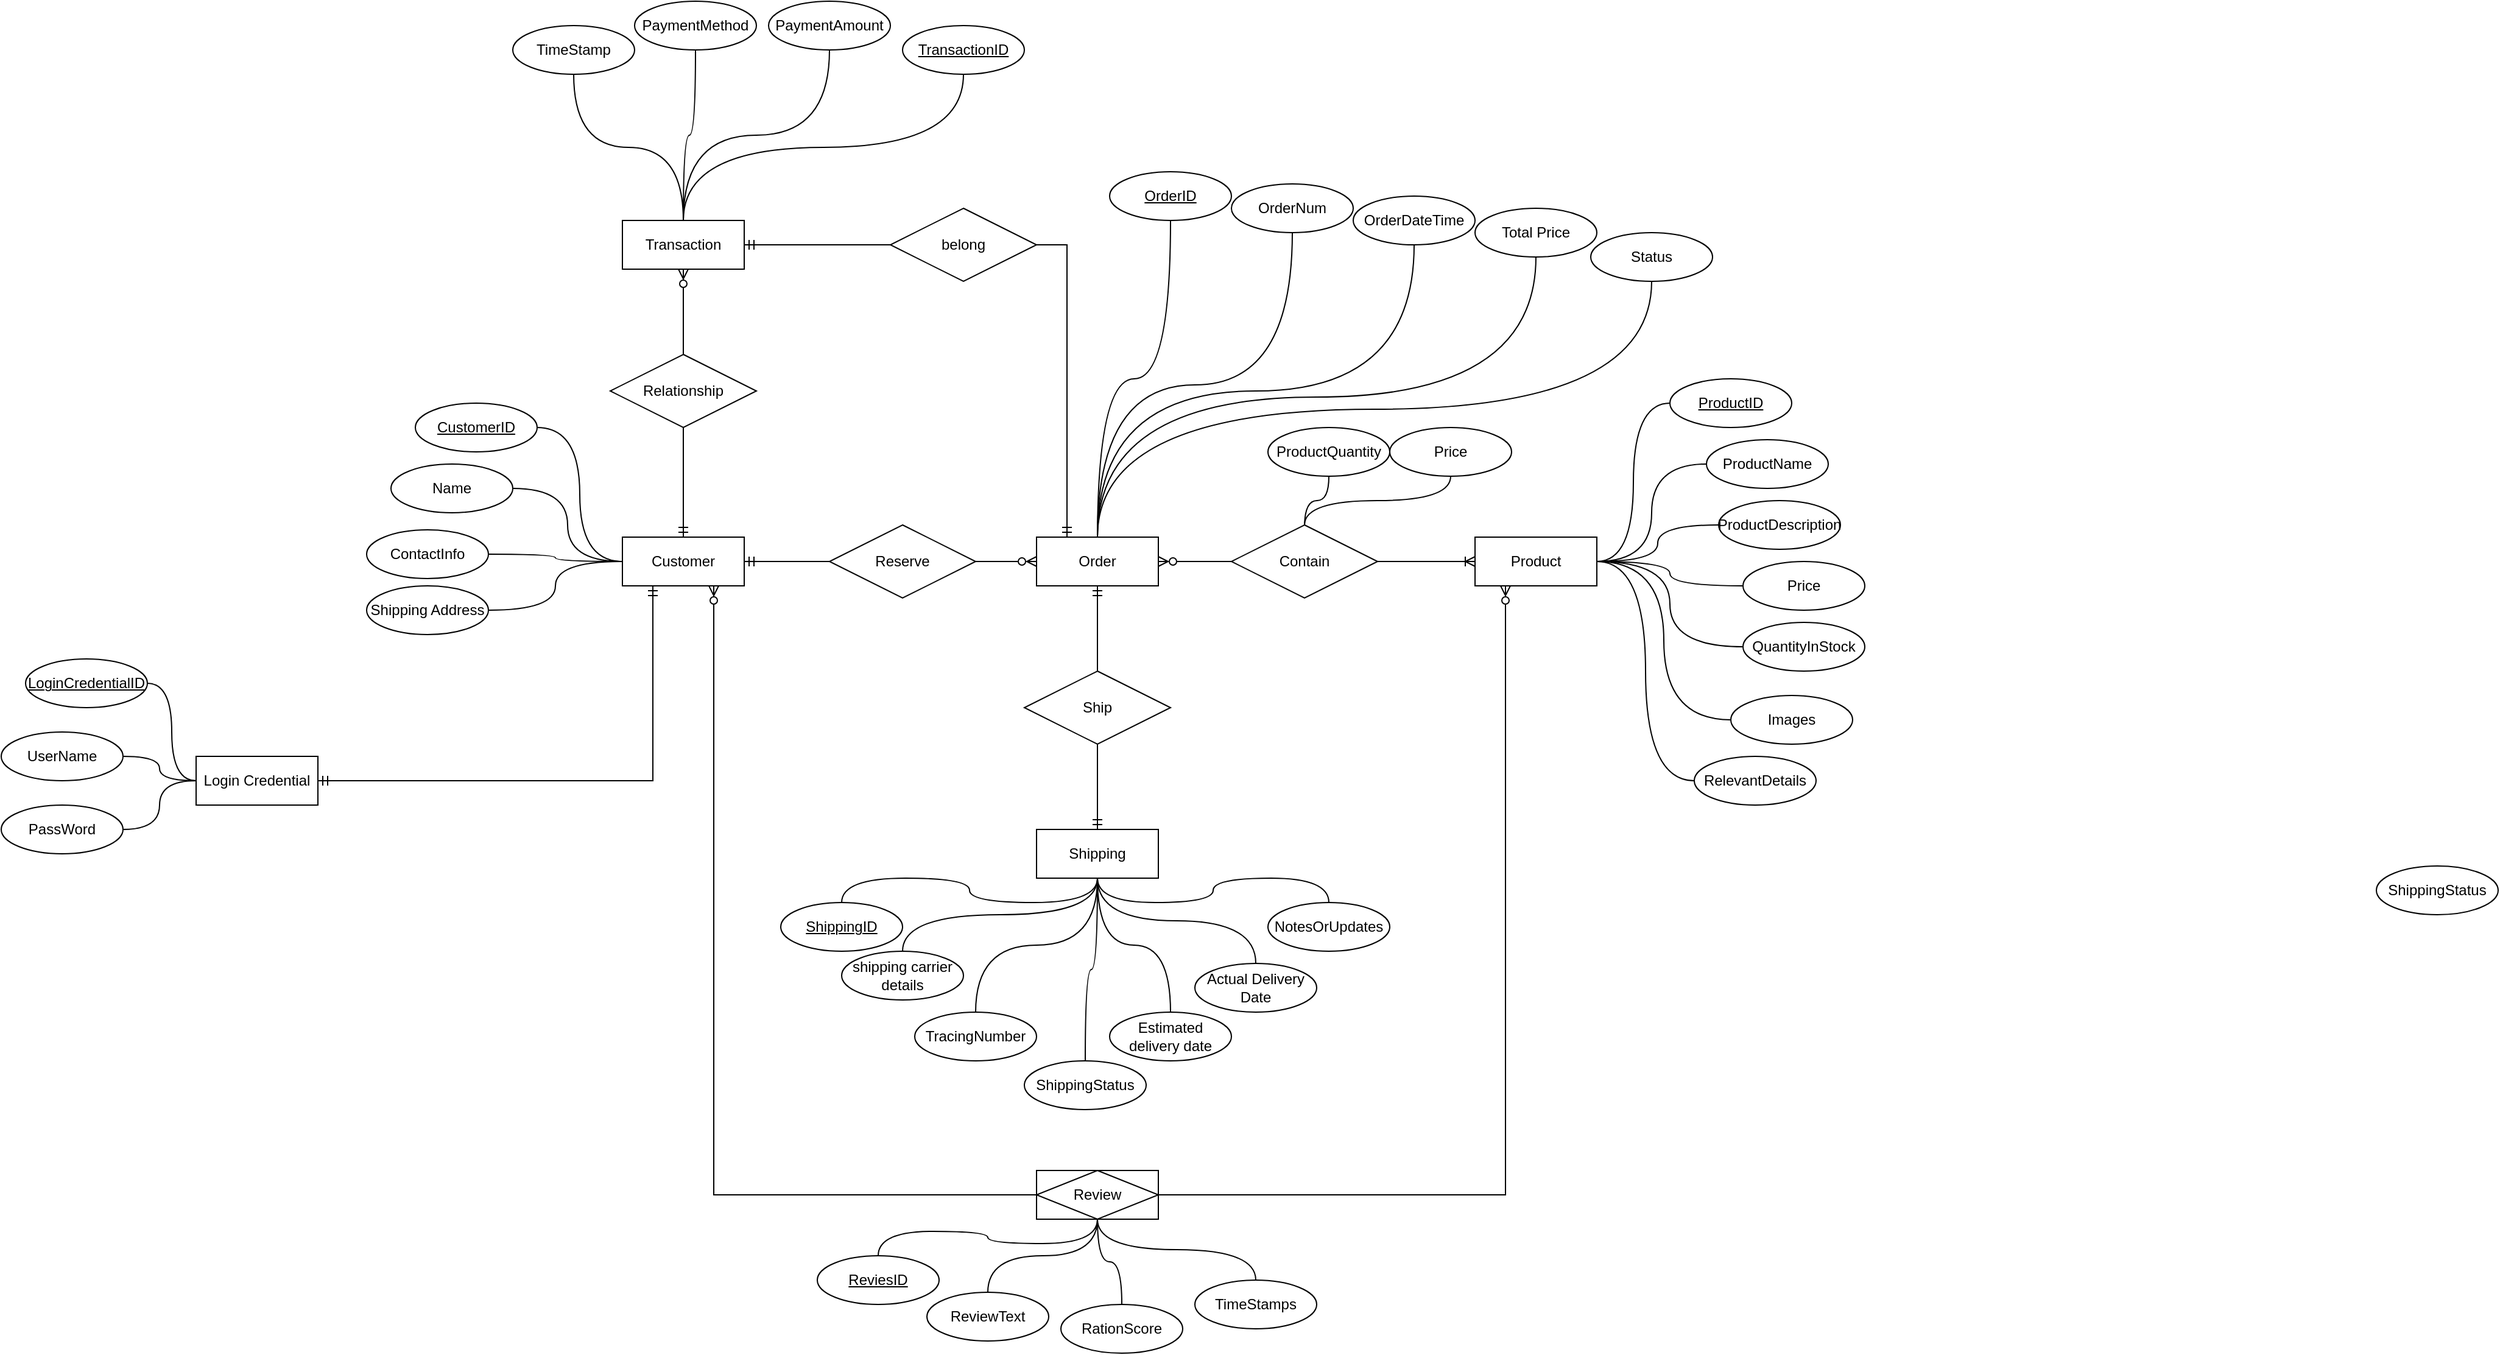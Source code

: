 <mxfile version="26.0.16">
  <diagram id="R2lEEEUBdFMjLlhIrx00" name="Page-1">
    <mxGraphModel dx="1684" dy="871" grid="1" gridSize="10" guides="1" tooltips="1" connect="1" arrows="1" fold="1" page="1" pageScale="1" pageWidth="850" pageHeight="1100" math="0" shadow="0" extFonts="Permanent Marker^https://fonts.googleapis.com/css?family=Permanent+Marker">
      <root>
        <mxCell id="0" />
        <mxCell id="1" parent="0" />
        <mxCell id="dj_mc97FHzltsNFz_EdP-20" style="edgeStyle=orthogonalEdgeStyle;rounded=0;orthogonalLoop=1;jettySize=auto;html=1;exitX=0.25;exitY=1;exitDx=0;exitDy=0;entryX=1;entryY=0.5;entryDx=0;entryDy=0;endArrow=none;startFill=0;startArrow=ERzeroToMany;labelBackgroundColor=none;fontColor=default;" parent="1" source="dj_mc97FHzltsNFz_EdP-1" target="dj_mc97FHzltsNFz_EdP-6" edge="1">
          <mxGeometry relative="1" as="geometry" />
        </mxCell>
        <mxCell id="dj_mc97FHzltsNFz_EdP-1" value="Product" style="whiteSpace=wrap;html=1;align=center;labelBackgroundColor=none;" parent="1" vertex="1">
          <mxGeometry x="720" y="640" width="100" height="40" as="geometry" />
        </mxCell>
        <mxCell id="dj_mc97FHzltsNFz_EdP-19" style="edgeStyle=orthogonalEdgeStyle;rounded=0;orthogonalLoop=1;jettySize=auto;html=1;exitX=0.75;exitY=1;exitDx=0;exitDy=0;entryX=0;entryY=0.5;entryDx=0;entryDy=0;endArrow=none;startFill=0;startArrow=ERzeroToMany;labelBackgroundColor=none;fontColor=default;" parent="1" source="dj_mc97FHzltsNFz_EdP-2" target="dj_mc97FHzltsNFz_EdP-6" edge="1">
          <mxGeometry relative="1" as="geometry" />
        </mxCell>
        <mxCell id="pvcjsotyBJK7agMQeNmV-21" style="edgeStyle=orthogonalEdgeStyle;rounded=0;orthogonalLoop=1;jettySize=auto;html=1;exitX=0.25;exitY=1;exitDx=0;exitDy=0;entryX=1;entryY=0.5;entryDx=0;entryDy=0;endArrow=ERmandOne;endFill=0;startArrow=ERmandOne;startFill=0;" edge="1" parent="1" source="dj_mc97FHzltsNFz_EdP-2" target="pvcjsotyBJK7agMQeNmV-14">
          <mxGeometry relative="1" as="geometry" />
        </mxCell>
        <mxCell id="dj_mc97FHzltsNFz_EdP-2" value="Customer" style="whiteSpace=wrap;html=1;align=center;labelBackgroundColor=none;" parent="1" vertex="1">
          <mxGeometry x="20" y="640" width="100" height="40" as="geometry" />
        </mxCell>
        <mxCell id="dj_mc97FHzltsNFz_EdP-21" style="edgeStyle=orthogonalEdgeStyle;rounded=0;orthogonalLoop=1;jettySize=auto;html=1;exitX=0;exitY=0.5;exitDx=0;exitDy=0;entryX=1;entryY=0.5;entryDx=0;entryDy=0;startArrow=none;startFill=0;endArrow=ERmandOne;endFill=0;labelBackgroundColor=none;fontColor=default;" parent="1" source="dj_mc97FHzltsNFz_EdP-22" target="dj_mc97FHzltsNFz_EdP-4" edge="1">
          <mxGeometry relative="1" as="geometry" />
        </mxCell>
        <mxCell id="dj_mc97FHzltsNFz_EdP-3" value="Order" style="whiteSpace=wrap;html=1;align=center;labelBackgroundColor=none;" parent="1" vertex="1">
          <mxGeometry x="360" y="640" width="100" height="40" as="geometry" />
        </mxCell>
        <mxCell id="dj_mc97FHzltsNFz_EdP-4" value="Transaction" style="whiteSpace=wrap;html=1;align=center;labelBackgroundColor=none;" parent="1" vertex="1">
          <mxGeometry x="20" y="380" width="100" height="40" as="geometry" />
        </mxCell>
        <mxCell id="dj_mc97FHzltsNFz_EdP-5" value="Shipping" style="whiteSpace=wrap;html=1;align=center;labelBackgroundColor=none;" parent="1" vertex="1">
          <mxGeometry x="360" y="880" width="100" height="40" as="geometry" />
        </mxCell>
        <mxCell id="dj_mc97FHzltsNFz_EdP-6" value="Review" style="shape=associativeEntity;whiteSpace=wrap;html=1;align=center;labelBackgroundColor=none;" parent="1" vertex="1">
          <mxGeometry x="360" y="1160" width="100" height="40" as="geometry" />
        </mxCell>
        <mxCell id="dj_mc97FHzltsNFz_EdP-11" style="edgeStyle=orthogonalEdgeStyle;rounded=0;orthogonalLoop=1;jettySize=auto;html=1;exitX=1;exitY=0.5;exitDx=0;exitDy=0;entryX=0;entryY=0.5;entryDx=0;entryDy=0;endArrow=ERoneToMany;endFill=0;labelBackgroundColor=none;fontColor=default;" parent="1" source="dj_mc97FHzltsNFz_EdP-7" target="dj_mc97FHzltsNFz_EdP-1" edge="1">
          <mxGeometry relative="1" as="geometry" />
        </mxCell>
        <mxCell id="dj_mc97FHzltsNFz_EdP-12" style="edgeStyle=orthogonalEdgeStyle;rounded=0;orthogonalLoop=1;jettySize=auto;html=1;exitX=0;exitY=0.5;exitDx=0;exitDy=0;entryX=1;entryY=0.5;entryDx=0;entryDy=0;endArrow=ERzeroToMany;endFill=0;labelBackgroundColor=none;fontColor=default;" parent="1" source="dj_mc97FHzltsNFz_EdP-7" target="dj_mc97FHzltsNFz_EdP-3" edge="1">
          <mxGeometry relative="1" as="geometry" />
        </mxCell>
        <mxCell id="dj_mc97FHzltsNFz_EdP-7" value="Contain" style="shape=rhombus;perimeter=rhombusPerimeter;whiteSpace=wrap;html=1;align=center;labelBackgroundColor=none;" parent="1" vertex="1">
          <mxGeometry x="520" y="630" width="120" height="60" as="geometry" />
        </mxCell>
        <mxCell id="dj_mc97FHzltsNFz_EdP-9" style="edgeStyle=orthogonalEdgeStyle;rounded=0;orthogonalLoop=1;jettySize=auto;html=1;exitX=1;exitY=0.5;exitDx=0;exitDy=0;entryX=0;entryY=0.5;entryDx=0;entryDy=0;endArrow=ERzeroToMany;endFill=0;labelBackgroundColor=none;fontColor=default;" parent="1" source="dj_mc97FHzltsNFz_EdP-8" target="dj_mc97FHzltsNFz_EdP-3" edge="1">
          <mxGeometry relative="1" as="geometry" />
        </mxCell>
        <mxCell id="dj_mc97FHzltsNFz_EdP-10" style="edgeStyle=orthogonalEdgeStyle;rounded=0;orthogonalLoop=1;jettySize=auto;html=1;exitX=0;exitY=0.5;exitDx=0;exitDy=0;entryX=1;entryY=0.5;entryDx=0;entryDy=0;endArrow=ERmandOne;endFill=0;labelBackgroundColor=none;fontColor=default;" parent="1" source="dj_mc97FHzltsNFz_EdP-8" target="dj_mc97FHzltsNFz_EdP-2" edge="1">
          <mxGeometry relative="1" as="geometry" />
        </mxCell>
        <mxCell id="dj_mc97FHzltsNFz_EdP-8" value="Reserve" style="shape=rhombus;perimeter=rhombusPerimeter;whiteSpace=wrap;html=1;align=center;shadow=0;labelBackgroundColor=none;" parent="1" vertex="1">
          <mxGeometry x="190" y="630" width="120" height="60" as="geometry" />
        </mxCell>
        <mxCell id="dj_mc97FHzltsNFz_EdP-17" style="edgeStyle=orthogonalEdgeStyle;rounded=0;orthogonalLoop=1;jettySize=auto;html=1;exitX=0.5;exitY=0;exitDx=0;exitDy=0;entryX=0.5;entryY=1;entryDx=0;entryDy=0;endArrow=ERmandOne;endFill=0;labelBackgroundColor=none;fontColor=default;" parent="1" source="dj_mc97FHzltsNFz_EdP-16" target="dj_mc97FHzltsNFz_EdP-3" edge="1">
          <mxGeometry relative="1" as="geometry" />
        </mxCell>
        <mxCell id="dj_mc97FHzltsNFz_EdP-18" style="edgeStyle=orthogonalEdgeStyle;rounded=0;orthogonalLoop=1;jettySize=auto;html=1;exitX=0.5;exitY=1;exitDx=0;exitDy=0;entryX=0.5;entryY=0;entryDx=0;entryDy=0;endArrow=ERmandOne;endFill=0;labelBackgroundColor=none;fontColor=default;" parent="1" source="dj_mc97FHzltsNFz_EdP-16" target="dj_mc97FHzltsNFz_EdP-5" edge="1">
          <mxGeometry relative="1" as="geometry" />
        </mxCell>
        <mxCell id="dj_mc97FHzltsNFz_EdP-16" value="Ship" style="shape=rhombus;perimeter=rhombusPerimeter;whiteSpace=wrap;html=1;align=center;labelBackgroundColor=none;" parent="1" vertex="1">
          <mxGeometry x="350" y="750" width="120" height="60" as="geometry" />
        </mxCell>
        <mxCell id="dj_mc97FHzltsNFz_EdP-23" value="" style="edgeStyle=orthogonalEdgeStyle;rounded=0;orthogonalLoop=1;jettySize=auto;html=1;exitX=0.25;exitY=0;exitDx=0;exitDy=0;entryX=1;entryY=0.5;entryDx=0;entryDy=0;endArrow=none;startFill=0;startArrow=ERmandOne;labelBackgroundColor=none;fontColor=default;" parent="1" source="dj_mc97FHzltsNFz_EdP-3" target="dj_mc97FHzltsNFz_EdP-22" edge="1">
          <mxGeometry relative="1" as="geometry">
            <mxPoint x="385" y="640" as="sourcePoint" />
            <mxPoint x="130" y="420" as="targetPoint" />
          </mxGeometry>
        </mxCell>
        <mxCell id="dj_mc97FHzltsNFz_EdP-22" value="belong" style="shape=rhombus;perimeter=rhombusPerimeter;whiteSpace=wrap;html=1;align=center;labelBackgroundColor=none;" parent="1" vertex="1">
          <mxGeometry x="240" y="370" width="120" height="60" as="geometry" />
        </mxCell>
        <mxCell id="dj_mc97FHzltsNFz_EdP-25" value="" style="edgeStyle=orthogonalEdgeStyle;rounded=0;orthogonalLoop=1;jettySize=auto;html=1;endArrow=ERmandOne;endFill=0;labelBackgroundColor=none;fontColor=default;" parent="1" source="dj_mc97FHzltsNFz_EdP-24" target="dj_mc97FHzltsNFz_EdP-2" edge="1">
          <mxGeometry relative="1" as="geometry" />
        </mxCell>
        <mxCell id="dj_mc97FHzltsNFz_EdP-26" value="" style="edgeStyle=orthogonalEdgeStyle;rounded=0;orthogonalLoop=1;jettySize=auto;html=1;endArrow=ERzeroToMany;endFill=0;labelBackgroundColor=none;fontColor=default;" parent="1" source="dj_mc97FHzltsNFz_EdP-24" target="dj_mc97FHzltsNFz_EdP-4" edge="1">
          <mxGeometry relative="1" as="geometry" />
        </mxCell>
        <mxCell id="dj_mc97FHzltsNFz_EdP-24" value="Relationship" style="shape=rhombus;perimeter=rhombusPerimeter;whiteSpace=wrap;html=1;align=center;labelBackgroundColor=none;" parent="1" vertex="1">
          <mxGeometry x="10" y="490" width="120" height="60" as="geometry" />
        </mxCell>
        <mxCell id="dj_mc97FHzltsNFz_EdP-65" style="edgeStyle=orthogonalEdgeStyle;rounded=0;orthogonalLoop=1;jettySize=auto;html=1;exitX=0;exitY=0.5;exitDx=0;exitDy=0;entryX=1;entryY=0.5;entryDx=0;entryDy=0;endArrow=none;startFill=0;curved=1;labelBackgroundColor=none;fontColor=default;" parent="1" source="dj_mc97FHzltsNFz_EdP-27" target="dj_mc97FHzltsNFz_EdP-1" edge="1">
          <mxGeometry relative="1" as="geometry" />
        </mxCell>
        <mxCell id="dj_mc97FHzltsNFz_EdP-27" value="ProductID" style="ellipse;whiteSpace=wrap;html=1;align=center;fontStyle=4;labelBackgroundColor=none;" parent="1" vertex="1">
          <mxGeometry x="880" y="510" width="100" height="40" as="geometry" />
        </mxCell>
        <mxCell id="dj_mc97FHzltsNFz_EdP-66" style="edgeStyle=orthogonalEdgeStyle;rounded=0;orthogonalLoop=1;jettySize=auto;html=1;exitX=0;exitY=0.5;exitDx=0;exitDy=0;entryX=1;entryY=0.5;entryDx=0;entryDy=0;endArrow=none;startFill=0;curved=1;labelBackgroundColor=none;fontColor=default;" parent="1" source="dj_mc97FHzltsNFz_EdP-28" target="dj_mc97FHzltsNFz_EdP-1" edge="1">
          <mxGeometry relative="1" as="geometry">
            <mxPoint x="870" y="640" as="targetPoint" />
          </mxGeometry>
        </mxCell>
        <mxCell id="dj_mc97FHzltsNFz_EdP-28" value="ProductName" style="ellipse;whiteSpace=wrap;html=1;align=center;labelBackgroundColor=none;" parent="1" vertex="1">
          <mxGeometry x="910" y="560" width="100" height="40" as="geometry" />
        </mxCell>
        <mxCell id="dj_mc97FHzltsNFz_EdP-67" style="edgeStyle=orthogonalEdgeStyle;rounded=0;orthogonalLoop=1;jettySize=auto;html=1;exitX=0;exitY=0.5;exitDx=0;exitDy=0;entryX=1;entryY=0.5;entryDx=0;entryDy=0;endArrow=none;startFill=0;curved=1;labelBackgroundColor=none;fontColor=default;" parent="1" source="dj_mc97FHzltsNFz_EdP-29" target="dj_mc97FHzltsNFz_EdP-1" edge="1">
          <mxGeometry relative="1" as="geometry" />
        </mxCell>
        <mxCell id="dj_mc97FHzltsNFz_EdP-29" value="ProductDescription" style="ellipse;whiteSpace=wrap;html=1;align=center;labelBackgroundColor=none;" parent="1" vertex="1">
          <mxGeometry x="920" y="610" width="100" height="40" as="geometry" />
        </mxCell>
        <mxCell id="dj_mc97FHzltsNFz_EdP-68" style="edgeStyle=orthogonalEdgeStyle;rounded=0;orthogonalLoop=1;jettySize=auto;html=1;exitX=0;exitY=0.5;exitDx=0;exitDy=0;entryX=1;entryY=0.5;entryDx=0;entryDy=0;endArrow=none;startFill=0;curved=1;labelBackgroundColor=none;fontColor=default;" parent="1" source="dj_mc97FHzltsNFz_EdP-30" target="dj_mc97FHzltsNFz_EdP-1" edge="1">
          <mxGeometry relative="1" as="geometry" />
        </mxCell>
        <mxCell id="dj_mc97FHzltsNFz_EdP-30" value="Price" style="ellipse;whiteSpace=wrap;html=1;align=center;labelBackgroundColor=none;" parent="1" vertex="1">
          <mxGeometry x="940" y="660" width="100" height="40" as="geometry" />
        </mxCell>
        <mxCell id="dj_mc97FHzltsNFz_EdP-69" style="edgeStyle=orthogonalEdgeStyle;rounded=0;orthogonalLoop=1;jettySize=auto;html=1;exitX=0;exitY=0.5;exitDx=0;exitDy=0;entryX=1;entryY=0.5;entryDx=0;entryDy=0;endArrow=none;startFill=0;curved=1;labelBackgroundColor=none;fontColor=default;" parent="1" source="dj_mc97FHzltsNFz_EdP-31" target="dj_mc97FHzltsNFz_EdP-1" edge="1">
          <mxGeometry relative="1" as="geometry" />
        </mxCell>
        <mxCell id="dj_mc97FHzltsNFz_EdP-31" value="QuantityInStock" style="ellipse;whiteSpace=wrap;html=1;align=center;labelBackgroundColor=none;" parent="1" vertex="1">
          <mxGeometry x="940" y="710" width="100" height="40" as="geometry" />
        </mxCell>
        <mxCell id="dj_mc97FHzltsNFz_EdP-70" style="edgeStyle=orthogonalEdgeStyle;rounded=0;orthogonalLoop=1;jettySize=auto;html=1;exitX=0;exitY=0.5;exitDx=0;exitDy=0;entryX=1;entryY=0.5;entryDx=0;entryDy=0;endArrow=none;startFill=0;curved=1;labelBackgroundColor=none;fontColor=default;" parent="1" source="dj_mc97FHzltsNFz_EdP-32" target="dj_mc97FHzltsNFz_EdP-1" edge="1">
          <mxGeometry relative="1" as="geometry" />
        </mxCell>
        <mxCell id="dj_mc97FHzltsNFz_EdP-32" value="Images" style="ellipse;whiteSpace=wrap;html=1;align=center;labelBackgroundColor=none;" parent="1" vertex="1">
          <mxGeometry x="930" y="770" width="100" height="40" as="geometry" />
        </mxCell>
        <mxCell id="dj_mc97FHzltsNFz_EdP-71" style="edgeStyle=orthogonalEdgeStyle;rounded=0;orthogonalLoop=1;jettySize=auto;html=1;exitX=0;exitY=0.5;exitDx=0;exitDy=0;entryX=1;entryY=0.5;entryDx=0;entryDy=0;endArrow=none;startFill=0;curved=1;labelBackgroundColor=none;fontColor=default;" parent="1" source="dj_mc97FHzltsNFz_EdP-33" target="dj_mc97FHzltsNFz_EdP-1" edge="1">
          <mxGeometry relative="1" as="geometry" />
        </mxCell>
        <mxCell id="dj_mc97FHzltsNFz_EdP-33" value="RelevantDetails" style="ellipse;whiteSpace=wrap;html=1;align=center;labelBackgroundColor=none;" parent="1" vertex="1">
          <mxGeometry x="900" y="820" width="100" height="40" as="geometry" />
        </mxCell>
        <mxCell id="dj_mc97FHzltsNFz_EdP-72" style="edgeStyle=orthogonalEdgeStyle;rounded=0;orthogonalLoop=1;jettySize=auto;html=1;exitX=1;exitY=0.5;exitDx=0;exitDy=0;entryX=0;entryY=0.5;entryDx=0;entryDy=0;endArrow=none;startFill=0;curved=1;labelBackgroundColor=none;fontColor=default;" parent="1" source="dj_mc97FHzltsNFz_EdP-34" target="dj_mc97FHzltsNFz_EdP-2" edge="1">
          <mxGeometry relative="1" as="geometry" />
        </mxCell>
        <mxCell id="dj_mc97FHzltsNFz_EdP-34" value="CustomerID" style="ellipse;whiteSpace=wrap;html=1;align=center;fontStyle=4;labelBackgroundColor=none;" parent="1" vertex="1">
          <mxGeometry x="-150" y="530" width="100" height="40" as="geometry" />
        </mxCell>
        <mxCell id="dj_mc97FHzltsNFz_EdP-73" style="edgeStyle=orthogonalEdgeStyle;rounded=0;orthogonalLoop=1;jettySize=auto;html=1;exitX=1;exitY=0.5;exitDx=0;exitDy=0;entryX=0;entryY=0.5;entryDx=0;entryDy=0;endArrow=none;startFill=0;curved=1;labelBackgroundColor=none;fontColor=default;" parent="1" source="dj_mc97FHzltsNFz_EdP-35" target="dj_mc97FHzltsNFz_EdP-2" edge="1">
          <mxGeometry relative="1" as="geometry">
            <mxPoint x="-40" y="670" as="targetPoint" />
          </mxGeometry>
        </mxCell>
        <mxCell id="dj_mc97FHzltsNFz_EdP-35" value="Name" style="ellipse;whiteSpace=wrap;html=1;align=center;labelBackgroundColor=none;" parent="1" vertex="1">
          <mxGeometry x="-170" y="580" width="100" height="40" as="geometry" />
        </mxCell>
        <mxCell id="dj_mc97FHzltsNFz_EdP-74" style="edgeStyle=orthogonalEdgeStyle;rounded=0;orthogonalLoop=1;jettySize=auto;html=1;exitX=1;exitY=0.5;exitDx=0;exitDy=0;entryX=0;entryY=0.5;entryDx=0;entryDy=0;endArrow=none;startFill=0;curved=1;labelBackgroundColor=none;fontColor=default;" parent="1" source="dj_mc97FHzltsNFz_EdP-36" target="dj_mc97FHzltsNFz_EdP-2" edge="1">
          <mxGeometry relative="1" as="geometry" />
        </mxCell>
        <mxCell id="dj_mc97FHzltsNFz_EdP-36" value="ContactInfo" style="ellipse;whiteSpace=wrap;html=1;align=center;labelBackgroundColor=none;" parent="1" vertex="1">
          <mxGeometry x="-190" y="634" width="100" height="40" as="geometry" />
        </mxCell>
        <mxCell id="dj_mc97FHzltsNFz_EdP-75" style="edgeStyle=orthogonalEdgeStyle;rounded=0;orthogonalLoop=1;jettySize=auto;html=1;exitX=1;exitY=0.5;exitDx=0;exitDy=0;entryX=0;entryY=0.5;entryDx=0;entryDy=0;endArrow=none;startFill=0;curved=1;labelBackgroundColor=none;fontColor=default;" parent="1" source="dj_mc97FHzltsNFz_EdP-37" target="dj_mc97FHzltsNFz_EdP-2" edge="1">
          <mxGeometry relative="1" as="geometry" />
        </mxCell>
        <mxCell id="dj_mc97FHzltsNFz_EdP-37" value="Shipping Address" style="ellipse;whiteSpace=wrap;html=1;align=center;labelBackgroundColor=none;" parent="1" vertex="1">
          <mxGeometry x="-190" y="680" width="100" height="40" as="geometry" />
        </mxCell>
        <mxCell id="dj_mc97FHzltsNFz_EdP-46" style="edgeStyle=orthogonalEdgeStyle;rounded=0;orthogonalLoop=1;jettySize=auto;html=1;exitX=0.5;exitY=1;exitDx=0;exitDy=0;curved=1;endArrow=none;startFill=0;labelBackgroundColor=none;fontColor=default;" parent="1" source="dj_mc97FHzltsNFz_EdP-39" edge="1">
          <mxGeometry relative="1" as="geometry">
            <mxPoint x="410.0" y="640" as="targetPoint" />
          </mxGeometry>
        </mxCell>
        <mxCell id="dj_mc97FHzltsNFz_EdP-39" value="OrderID" style="ellipse;whiteSpace=wrap;html=1;align=center;fontStyle=4;labelBackgroundColor=none;" parent="1" vertex="1">
          <mxGeometry x="420" y="340" width="100" height="40" as="geometry" />
        </mxCell>
        <mxCell id="dj_mc97FHzltsNFz_EdP-45" style="edgeStyle=orthogonalEdgeStyle;rounded=0;orthogonalLoop=1;jettySize=auto;html=1;exitX=0.5;exitY=1;exitDx=0;exitDy=0;entryX=0.5;entryY=0;entryDx=0;entryDy=0;curved=1;endArrow=none;startFill=0;labelBackgroundColor=none;fontColor=default;" parent="1" source="dj_mc97FHzltsNFz_EdP-40" target="dj_mc97FHzltsNFz_EdP-3" edge="1">
          <mxGeometry relative="1" as="geometry" />
        </mxCell>
        <mxCell id="dj_mc97FHzltsNFz_EdP-40" value="OrderNum" style="ellipse;whiteSpace=wrap;html=1;align=center;labelBackgroundColor=none;" parent="1" vertex="1">
          <mxGeometry x="520" y="350" width="100" height="40" as="geometry" />
        </mxCell>
        <mxCell id="dj_mc97FHzltsNFz_EdP-44" style="edgeStyle=orthogonalEdgeStyle;rounded=0;orthogonalLoop=1;jettySize=auto;html=1;exitX=0.5;exitY=1;exitDx=0;exitDy=0;entryX=0.5;entryY=0;entryDx=0;entryDy=0;curved=1;endArrow=none;startFill=0;labelBackgroundColor=none;fontColor=default;" parent="1" source="dj_mc97FHzltsNFz_EdP-41" target="dj_mc97FHzltsNFz_EdP-3" edge="1">
          <mxGeometry relative="1" as="geometry">
            <mxPoint x="460.0" y="580" as="targetPoint" />
          </mxGeometry>
        </mxCell>
        <mxCell id="dj_mc97FHzltsNFz_EdP-41" value="OrderDateTime" style="ellipse;whiteSpace=wrap;html=1;align=center;labelBackgroundColor=none;" parent="1" vertex="1">
          <mxGeometry x="620" y="360" width="100" height="40" as="geometry" />
        </mxCell>
        <mxCell id="dj_mc97FHzltsNFz_EdP-43" style="edgeStyle=orthogonalEdgeStyle;rounded=0;orthogonalLoop=1;jettySize=auto;html=1;exitX=0.5;exitY=1;exitDx=0;exitDy=0;entryX=0.5;entryY=0;entryDx=0;entryDy=0;curved=1;endArrow=none;startFill=0;labelBackgroundColor=none;fontColor=default;" parent="1" source="dj_mc97FHzltsNFz_EdP-42" target="dj_mc97FHzltsNFz_EdP-3" edge="1">
          <mxGeometry relative="1" as="geometry" />
        </mxCell>
        <mxCell id="dj_mc97FHzltsNFz_EdP-42" value="Total Price" style="ellipse;whiteSpace=wrap;html=1;align=center;labelBackgroundColor=none;" parent="1" vertex="1">
          <mxGeometry x="720" y="370" width="100" height="40" as="geometry" />
        </mxCell>
        <mxCell id="dj_mc97FHzltsNFz_EdP-52" style="edgeStyle=orthogonalEdgeStyle;rounded=0;orthogonalLoop=1;jettySize=auto;html=1;exitX=0.5;exitY=1;exitDx=0;exitDy=0;curved=1;endArrow=none;startFill=0;labelBackgroundColor=none;fontColor=default;" parent="1" source="dj_mc97FHzltsNFz_EdP-47" edge="1">
          <mxGeometry relative="1" as="geometry">
            <mxPoint x="580" y="630" as="targetPoint" />
          </mxGeometry>
        </mxCell>
        <mxCell id="dj_mc97FHzltsNFz_EdP-47" value="ProductQuantity" style="ellipse;whiteSpace=wrap;html=1;align=center;labelBackgroundColor=none;" parent="1" vertex="1">
          <mxGeometry x="550" y="550" width="100" height="40" as="geometry" />
        </mxCell>
        <mxCell id="dj_mc97FHzltsNFz_EdP-51" style="edgeStyle=orthogonalEdgeStyle;rounded=0;orthogonalLoop=1;jettySize=auto;html=1;exitX=0.5;exitY=1;exitDx=0;exitDy=0;entryX=0.5;entryY=0;entryDx=0;entryDy=0;curved=1;endArrow=none;startFill=0;labelBackgroundColor=none;fontColor=default;" parent="1" source="dj_mc97FHzltsNFz_EdP-49" target="dj_mc97FHzltsNFz_EdP-7" edge="1">
          <mxGeometry relative="1" as="geometry" />
        </mxCell>
        <mxCell id="dj_mc97FHzltsNFz_EdP-49" value="Price" style="ellipse;whiteSpace=wrap;html=1;align=center;labelBackgroundColor=none;" parent="1" vertex="1">
          <mxGeometry x="650" y="550" width="100" height="40" as="geometry" />
        </mxCell>
        <mxCell id="dj_mc97FHzltsNFz_EdP-54" style="edgeStyle=orthogonalEdgeStyle;rounded=0;orthogonalLoop=1;jettySize=auto;html=1;exitX=0.5;exitY=1;exitDx=0;exitDy=0;entryX=0.5;entryY=0;entryDx=0;entryDy=0;endArrow=none;startFill=0;curved=1;labelBackgroundColor=none;fontColor=default;" parent="1" source="dj_mc97FHzltsNFz_EdP-53" target="dj_mc97FHzltsNFz_EdP-3" edge="1">
          <mxGeometry relative="1" as="geometry" />
        </mxCell>
        <mxCell id="dj_mc97FHzltsNFz_EdP-53" value="Status" style="ellipse;whiteSpace=wrap;html=1;align=center;labelBackgroundColor=none;" parent="1" vertex="1">
          <mxGeometry x="815" y="390" width="100" height="40" as="geometry" />
        </mxCell>
        <mxCell id="dj_mc97FHzltsNFz_EdP-59" style="edgeStyle=orthogonalEdgeStyle;rounded=0;orthogonalLoop=1;jettySize=auto;html=1;exitX=0.5;exitY=1;exitDx=0;exitDy=0;entryX=0.5;entryY=0;entryDx=0;entryDy=0;endArrow=none;startFill=0;curved=1;labelBackgroundColor=none;fontColor=default;" parent="1" source="dj_mc97FHzltsNFz_EdP-55" target="dj_mc97FHzltsNFz_EdP-4" edge="1">
          <mxGeometry relative="1" as="geometry" />
        </mxCell>
        <mxCell id="dj_mc97FHzltsNFz_EdP-55" value="TransactionID" style="ellipse;whiteSpace=wrap;html=1;align=center;fontStyle=4;labelBackgroundColor=none;" parent="1" vertex="1">
          <mxGeometry x="250" y="220" width="100" height="40" as="geometry" />
        </mxCell>
        <mxCell id="dj_mc97FHzltsNFz_EdP-61" style="edgeStyle=orthogonalEdgeStyle;rounded=0;orthogonalLoop=1;jettySize=auto;html=1;exitX=0.5;exitY=1;exitDx=0;exitDy=0;entryX=0.5;entryY=0;entryDx=0;entryDy=0;endArrow=none;startFill=0;curved=1;labelBackgroundColor=none;fontColor=default;" parent="1" source="dj_mc97FHzltsNFz_EdP-56" target="dj_mc97FHzltsNFz_EdP-4" edge="1">
          <mxGeometry relative="1" as="geometry" />
        </mxCell>
        <mxCell id="dj_mc97FHzltsNFz_EdP-56" value="PaymentAmount" style="ellipse;whiteSpace=wrap;html=1;align=center;labelBackgroundColor=none;" parent="1" vertex="1">
          <mxGeometry x="140" y="200" width="100" height="40" as="geometry" />
        </mxCell>
        <mxCell id="dj_mc97FHzltsNFz_EdP-62" style="edgeStyle=orthogonalEdgeStyle;rounded=0;orthogonalLoop=1;jettySize=auto;html=1;exitX=0.5;exitY=1;exitDx=0;exitDy=0;entryX=0.5;entryY=0;entryDx=0;entryDy=0;endArrow=none;startFill=0;curved=1;labelBackgroundColor=none;fontColor=default;" parent="1" source="dj_mc97FHzltsNFz_EdP-57" target="dj_mc97FHzltsNFz_EdP-4" edge="1">
          <mxGeometry relative="1" as="geometry" />
        </mxCell>
        <mxCell id="dj_mc97FHzltsNFz_EdP-57" value="PaymentMethod" style="ellipse;whiteSpace=wrap;html=1;align=center;labelBackgroundColor=none;" parent="1" vertex="1">
          <mxGeometry x="30" y="200" width="100" height="40" as="geometry" />
        </mxCell>
        <mxCell id="dj_mc97FHzltsNFz_EdP-63" style="edgeStyle=orthogonalEdgeStyle;rounded=0;orthogonalLoop=1;jettySize=auto;html=1;exitX=0.5;exitY=1;exitDx=0;exitDy=0;entryX=0.5;entryY=0;entryDx=0;entryDy=0;endArrow=none;startFill=0;curved=1;labelBackgroundColor=none;fontColor=default;" parent="1" source="dj_mc97FHzltsNFz_EdP-58" target="dj_mc97FHzltsNFz_EdP-4" edge="1">
          <mxGeometry relative="1" as="geometry" />
        </mxCell>
        <mxCell id="dj_mc97FHzltsNFz_EdP-58" value="TimeStamp" style="ellipse;whiteSpace=wrap;html=1;align=center;labelBackgroundColor=none;" parent="1" vertex="1">
          <mxGeometry x="-70" y="220" width="100" height="40" as="geometry" />
        </mxCell>
        <mxCell id="dj_mc97FHzltsNFz_EdP-84" style="edgeStyle=orthogonalEdgeStyle;rounded=0;orthogonalLoop=1;jettySize=auto;html=1;exitX=0.5;exitY=0;exitDx=0;exitDy=0;entryX=0.5;entryY=1;entryDx=0;entryDy=0;endArrow=none;startFill=0;curved=1;labelBackgroundColor=none;fontColor=default;" parent="1" source="dj_mc97FHzltsNFz_EdP-77" target="dj_mc97FHzltsNFz_EdP-6" edge="1">
          <mxGeometry relative="1" as="geometry" />
        </mxCell>
        <mxCell id="dj_mc97FHzltsNFz_EdP-77" value="ReviesID" style="ellipse;whiteSpace=wrap;html=1;align=center;fontStyle=4;labelBackgroundColor=none;" parent="1" vertex="1">
          <mxGeometry x="180" y="1230" width="100" height="40" as="geometry" />
        </mxCell>
        <mxCell id="dj_mc97FHzltsNFz_EdP-86" style="edgeStyle=orthogonalEdgeStyle;rounded=0;orthogonalLoop=1;jettySize=auto;html=1;exitX=0.5;exitY=0;exitDx=0;exitDy=0;entryX=0.5;entryY=1;entryDx=0;entryDy=0;endArrow=none;startFill=0;curved=1;labelBackgroundColor=none;fontColor=default;" parent="1" source="dj_mc97FHzltsNFz_EdP-79" target="dj_mc97FHzltsNFz_EdP-6" edge="1">
          <mxGeometry relative="1" as="geometry" />
        </mxCell>
        <mxCell id="dj_mc97FHzltsNFz_EdP-79" value="ReviewText" style="ellipse;whiteSpace=wrap;html=1;align=center;labelBackgroundColor=none;" parent="1" vertex="1">
          <mxGeometry x="270" y="1260" width="100" height="40" as="geometry" />
        </mxCell>
        <mxCell id="dj_mc97FHzltsNFz_EdP-85" style="edgeStyle=orthogonalEdgeStyle;rounded=0;orthogonalLoop=1;jettySize=auto;html=1;exitX=0.5;exitY=0;exitDx=0;exitDy=0;entryX=0.5;entryY=1;entryDx=0;entryDy=0;endArrow=none;startFill=0;curved=1;labelBackgroundColor=none;fontColor=default;" parent="1" source="dj_mc97FHzltsNFz_EdP-80" target="dj_mc97FHzltsNFz_EdP-6" edge="1">
          <mxGeometry relative="1" as="geometry">
            <mxPoint x="400" y="1250" as="targetPoint" />
          </mxGeometry>
        </mxCell>
        <mxCell id="dj_mc97FHzltsNFz_EdP-80" value="RationScore" style="ellipse;whiteSpace=wrap;html=1;align=center;labelBackgroundColor=none;" parent="1" vertex="1">
          <mxGeometry x="380" y="1270" width="100" height="40" as="geometry" />
        </mxCell>
        <mxCell id="dj_mc97FHzltsNFz_EdP-82" style="edgeStyle=orthogonalEdgeStyle;rounded=0;orthogonalLoop=1;jettySize=auto;html=1;exitX=0.5;exitY=0;exitDx=0;exitDy=0;entryX=0.5;entryY=1;entryDx=0;entryDy=0;endArrow=none;startFill=0;curved=1;labelBackgroundColor=none;fontColor=default;" parent="1" source="dj_mc97FHzltsNFz_EdP-81" target="dj_mc97FHzltsNFz_EdP-6" edge="1">
          <mxGeometry relative="1" as="geometry" />
        </mxCell>
        <mxCell id="dj_mc97FHzltsNFz_EdP-81" value="TimeStamps" style="ellipse;whiteSpace=wrap;html=1;align=center;labelBackgroundColor=none;" parent="1" vertex="1">
          <mxGeometry x="490" y="1250" width="100" height="40" as="geometry" />
        </mxCell>
        <mxCell id="dj_mc97FHzltsNFz_EdP-100" style="edgeStyle=orthogonalEdgeStyle;rounded=0;orthogonalLoop=1;jettySize=auto;html=1;exitX=0.5;exitY=0;exitDx=0;exitDy=0;entryX=0.5;entryY=1;entryDx=0;entryDy=0;endArrow=none;startFill=0;curved=1;" parent="1" source="dj_mc97FHzltsNFz_EdP-87" target="dj_mc97FHzltsNFz_EdP-5" edge="1">
          <mxGeometry relative="1" as="geometry" />
        </mxCell>
        <mxCell id="dj_mc97FHzltsNFz_EdP-87" value="ShippingID" style="ellipse;whiteSpace=wrap;html=1;align=center;fontStyle=4;" parent="1" vertex="1">
          <mxGeometry x="150" y="940" width="100" height="40" as="geometry" />
        </mxCell>
        <mxCell id="dj_mc97FHzltsNFz_EdP-99" style="edgeStyle=orthogonalEdgeStyle;rounded=0;orthogonalLoop=1;jettySize=auto;html=1;exitX=0.5;exitY=0;exitDx=0;exitDy=0;entryX=0.5;entryY=1;entryDx=0;entryDy=0;endArrow=none;startFill=0;curved=1;" parent="1" source="dj_mc97FHzltsNFz_EdP-88" target="dj_mc97FHzltsNFz_EdP-5" edge="1">
          <mxGeometry relative="1" as="geometry" />
        </mxCell>
        <mxCell id="dj_mc97FHzltsNFz_EdP-88" value="shipping carrier &lt;br/&gt;details" style="ellipse;whiteSpace=wrap;html=1;align=center;" parent="1" vertex="1">
          <mxGeometry x="200" y="980" width="100" height="40" as="geometry" />
        </mxCell>
        <mxCell id="dj_mc97FHzltsNFz_EdP-98" style="edgeStyle=orthogonalEdgeStyle;rounded=0;orthogonalLoop=1;jettySize=auto;html=1;exitX=0.5;exitY=0;exitDx=0;exitDy=0;entryX=0.5;entryY=1;entryDx=0;entryDy=0;endArrow=none;startFill=0;curved=1;" parent="1" source="dj_mc97FHzltsNFz_EdP-89" target="dj_mc97FHzltsNFz_EdP-5" edge="1">
          <mxGeometry relative="1" as="geometry" />
        </mxCell>
        <mxCell id="dj_mc97FHzltsNFz_EdP-89" value="TracingNumber" style="ellipse;whiteSpace=wrap;html=1;align=center;" parent="1" vertex="1">
          <mxGeometry x="260" y="1030" width="100" height="40" as="geometry" />
        </mxCell>
        <mxCell id="dj_mc97FHzltsNFz_EdP-97" style="edgeStyle=orthogonalEdgeStyle;rounded=0;orthogonalLoop=1;jettySize=auto;html=1;exitX=0.5;exitY=0;exitDx=0;exitDy=0;entryX=0.5;entryY=1;entryDx=0;entryDy=0;endArrow=none;startFill=0;curved=1;" parent="1" source="dj_mc97FHzltsNFz_EdP-91" target="dj_mc97FHzltsNFz_EdP-5" edge="1">
          <mxGeometry relative="1" as="geometry" />
        </mxCell>
        <mxCell id="dj_mc97FHzltsNFz_EdP-91" value=" Estimated &lt;br/&gt;delivery date" style="ellipse;whiteSpace=wrap;html=1;align=center;" parent="1" vertex="1">
          <mxGeometry x="420" y="1030" width="100" height="40" as="geometry" />
        </mxCell>
        <mxCell id="dj_mc97FHzltsNFz_EdP-92" value="ShippingStatus" style="ellipse;whiteSpace=wrap;html=1;align=center;" parent="1" vertex="1">
          <mxGeometry x="1460" y="910" width="100" height="40" as="geometry" />
        </mxCell>
        <mxCell id="dj_mc97FHzltsNFz_EdP-96" style="edgeStyle=orthogonalEdgeStyle;rounded=0;orthogonalLoop=1;jettySize=auto;html=1;exitX=0.5;exitY=0;exitDx=0;exitDy=0;entryX=0.5;entryY=1;entryDx=0;entryDy=0;endArrow=none;startFill=0;curved=1;" parent="1" source="dj_mc97FHzltsNFz_EdP-93" target="dj_mc97FHzltsNFz_EdP-5" edge="1">
          <mxGeometry relative="1" as="geometry">
            <mxPoint x="400" y="960" as="targetPoint" />
          </mxGeometry>
        </mxCell>
        <mxCell id="dj_mc97FHzltsNFz_EdP-93" value="Actual Delivery Date" style="ellipse;whiteSpace=wrap;html=1;align=center;" parent="1" vertex="1">
          <mxGeometry x="490" y="990" width="100" height="40" as="geometry" />
        </mxCell>
        <mxCell id="dj_mc97FHzltsNFz_EdP-95" style="edgeStyle=orthogonalEdgeStyle;rounded=0;orthogonalLoop=1;jettySize=auto;html=1;exitX=0.5;exitY=0;exitDx=0;exitDy=0;entryX=0.5;entryY=1;entryDx=0;entryDy=0;endArrow=none;startFill=0;curved=1;" parent="1" source="dj_mc97FHzltsNFz_EdP-94" target="dj_mc97FHzltsNFz_EdP-5" edge="1">
          <mxGeometry relative="1" as="geometry" />
        </mxCell>
        <mxCell id="dj_mc97FHzltsNFz_EdP-94" value="NotesOrUpdates" style="ellipse;whiteSpace=wrap;html=1;align=center;" parent="1" vertex="1">
          <mxGeometry x="550" y="940" width="100" height="40" as="geometry" />
        </mxCell>
        <mxCell id="pvcjsotyBJK7agMQeNmV-14" value="Login Credential" style="whiteSpace=wrap;html=1;align=center;" vertex="1" parent="1">
          <mxGeometry x="-330" y="820" width="100" height="40" as="geometry" />
        </mxCell>
        <mxCell id="pvcjsotyBJK7agMQeNmV-20" style="edgeStyle=orthogonalEdgeStyle;rounded=0;orthogonalLoop=1;jettySize=auto;html=1;exitX=1;exitY=0.5;exitDx=0;exitDy=0;entryX=0;entryY=0.5;entryDx=0;entryDy=0;endArrow=none;startFill=0;curved=1;" edge="1" parent="1" source="pvcjsotyBJK7agMQeNmV-15" target="pvcjsotyBJK7agMQeNmV-14">
          <mxGeometry relative="1" as="geometry" />
        </mxCell>
        <mxCell id="pvcjsotyBJK7agMQeNmV-15" value="LoginCredentialID" style="ellipse;whiteSpace=wrap;html=1;align=center;fontStyle=4;" vertex="1" parent="1">
          <mxGeometry x="-470" y="740" width="100" height="40" as="geometry" />
        </mxCell>
        <mxCell id="pvcjsotyBJK7agMQeNmV-19" style="edgeStyle=orthogonalEdgeStyle;rounded=0;orthogonalLoop=1;jettySize=auto;html=1;exitX=1;exitY=0.5;exitDx=0;exitDy=0;entryX=0;entryY=0.5;entryDx=0;entryDy=0;endArrow=none;startFill=0;curved=1;" edge="1" parent="1" source="pvcjsotyBJK7agMQeNmV-16" target="pvcjsotyBJK7agMQeNmV-14">
          <mxGeometry relative="1" as="geometry" />
        </mxCell>
        <mxCell id="pvcjsotyBJK7agMQeNmV-16" value="UserName" style="ellipse;whiteSpace=wrap;html=1;align=center;" vertex="1" parent="1">
          <mxGeometry x="-490" y="800" width="100" height="40" as="geometry" />
        </mxCell>
        <mxCell id="pvcjsotyBJK7agMQeNmV-18" style="edgeStyle=orthogonalEdgeStyle;rounded=0;orthogonalLoop=1;jettySize=auto;html=1;exitX=1;exitY=0.5;exitDx=0;exitDy=0;entryX=0;entryY=0.5;entryDx=0;entryDy=0;endArrow=none;startFill=0;curved=1;" edge="1" parent="1" source="pvcjsotyBJK7agMQeNmV-17" target="pvcjsotyBJK7agMQeNmV-14">
          <mxGeometry relative="1" as="geometry" />
        </mxCell>
        <mxCell id="pvcjsotyBJK7agMQeNmV-17" value="PassWord" style="ellipse;whiteSpace=wrap;html=1;align=center;" vertex="1" parent="1">
          <mxGeometry x="-490" y="860" width="100" height="40" as="geometry" />
        </mxCell>
        <mxCell id="pvcjsotyBJK7agMQeNmV-24" style="edgeStyle=orthogonalEdgeStyle;rounded=0;orthogonalLoop=1;jettySize=auto;html=1;exitX=0.5;exitY=0;exitDx=0;exitDy=0;entryX=0.5;entryY=1;entryDx=0;entryDy=0;endArrow=none;startFill=0;curved=1;" edge="1" parent="1" source="pvcjsotyBJK7agMQeNmV-22" target="dj_mc97FHzltsNFz_EdP-5">
          <mxGeometry relative="1" as="geometry" />
        </mxCell>
        <mxCell id="pvcjsotyBJK7agMQeNmV-22" value="ShippingStatus" style="ellipse;whiteSpace=wrap;html=1;align=center;" vertex="1" parent="1">
          <mxGeometry x="350" y="1070" width="100" height="40" as="geometry" />
        </mxCell>
      </root>
    </mxGraphModel>
  </diagram>
</mxfile>
